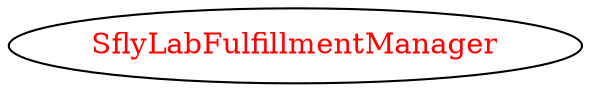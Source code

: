 digraph dependencyGraph {
 concentrate=true;
 ranksep="2.0";
 rankdir="LR"; 
 splines="ortho";
"SflyLabFulfillmentManager" [fontcolor="red"];
}